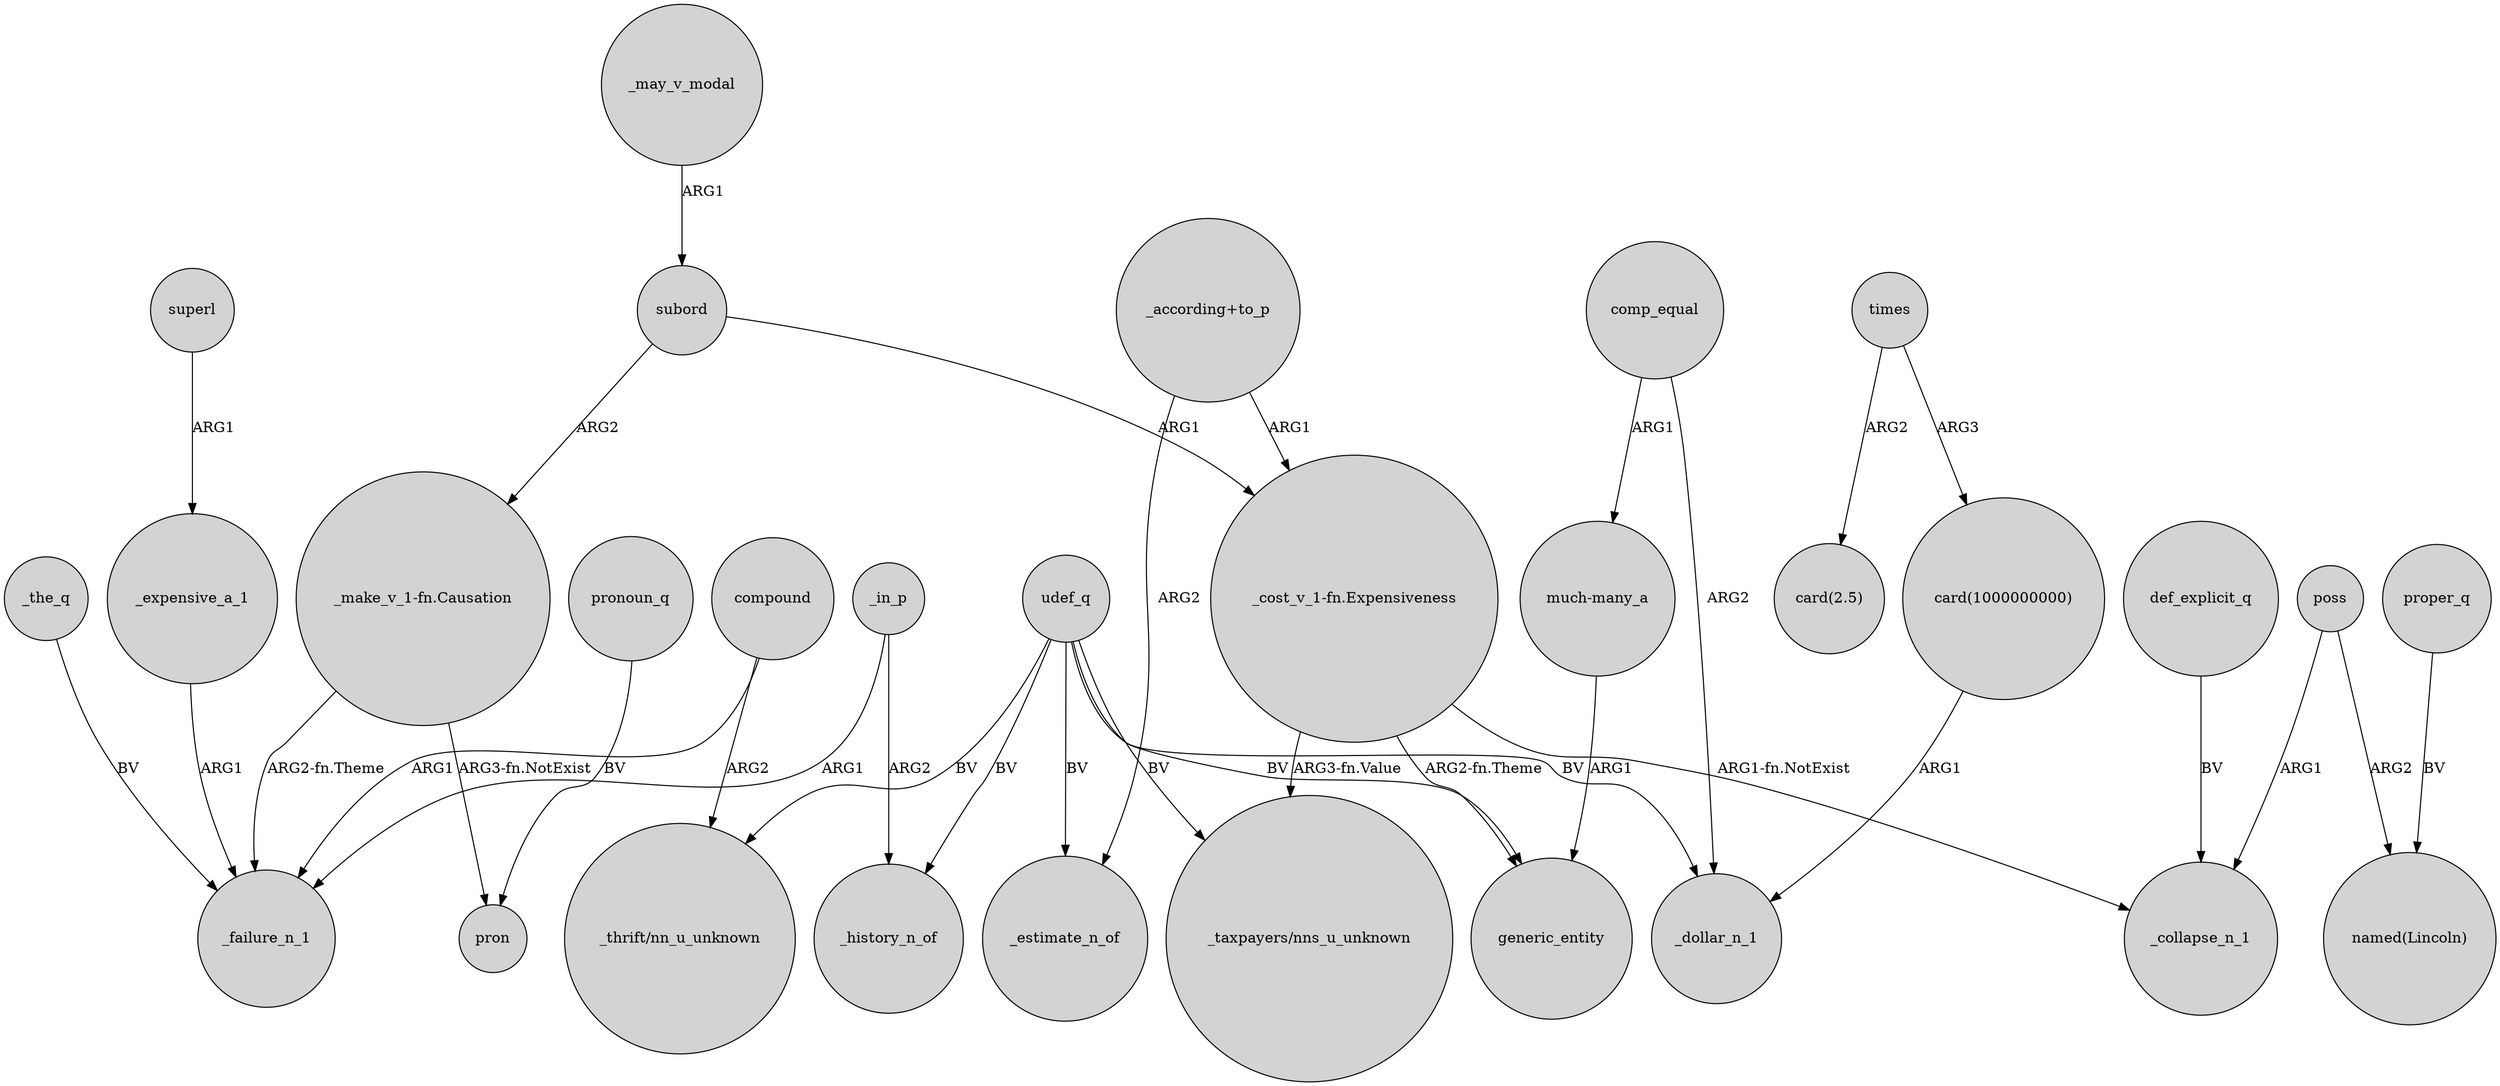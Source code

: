 digraph {
	node [shape=circle style=filled]
	def_explicit_q -> _collapse_n_1 [label=BV]
	compound -> "_thrift/nn_u_unknown" [label=ARG2]
	udef_q -> generic_entity [label=BV]
	udef_q -> _history_n_of [label=BV]
	"much-many_a" -> generic_entity [label=ARG1]
	_expensive_a_1 -> _failure_n_1 [label=ARG1]
	"_cost_v_1-fn.Expensiveness" -> _collapse_n_1 [label="ARG1-fn.NotExist"]
	comp_equal -> "much-many_a" [label=ARG1]
	subord -> "_make_v_1-fn.Causation" [label=ARG2]
	poss -> "named(Lincoln)" [label=ARG2]
	subord -> "_cost_v_1-fn.Expensiveness" [label=ARG1]
	comp_equal -> _dollar_n_1 [label=ARG2]
	"_cost_v_1-fn.Expensiveness" -> generic_entity [label="ARG2-fn.Theme"]
	"_make_v_1-fn.Causation" -> _failure_n_1 [label="ARG2-fn.Theme"]
	proper_q -> "named(Lincoln)" [label=BV]
	times -> "card(1000000000)" [label=ARG3]
	pronoun_q -> pron [label=BV]
	_in_p -> _failure_n_1 [label=ARG1]
	_may_v_modal -> subord [label=ARG1]
	"_make_v_1-fn.Causation" -> pron [label="ARG3-fn.NotExist"]
	compound -> _failure_n_1 [label=ARG1]
	udef_q -> _estimate_n_of [label=BV]
	_in_p -> _history_n_of [label=ARG2]
	udef_q -> "_thrift/nn_u_unknown" [label=BV]
	times -> "card(2.5)" [label=ARG2]
	udef_q -> "_taxpayers/nns_u_unknown" [label=BV]
	poss -> _collapse_n_1 [label=ARG1]
	"_according+to_p" -> "_cost_v_1-fn.Expensiveness" [label=ARG1]
	"_according+to_p" -> _estimate_n_of [label=ARG2]
	superl -> _expensive_a_1 [label=ARG1]
	"_cost_v_1-fn.Expensiveness" -> "_taxpayers/nns_u_unknown" [label="ARG3-fn.Value"]
	_the_q -> _failure_n_1 [label=BV]
	"card(1000000000)" -> _dollar_n_1 [label=ARG1]
	udef_q -> _dollar_n_1 [label=BV]
}
